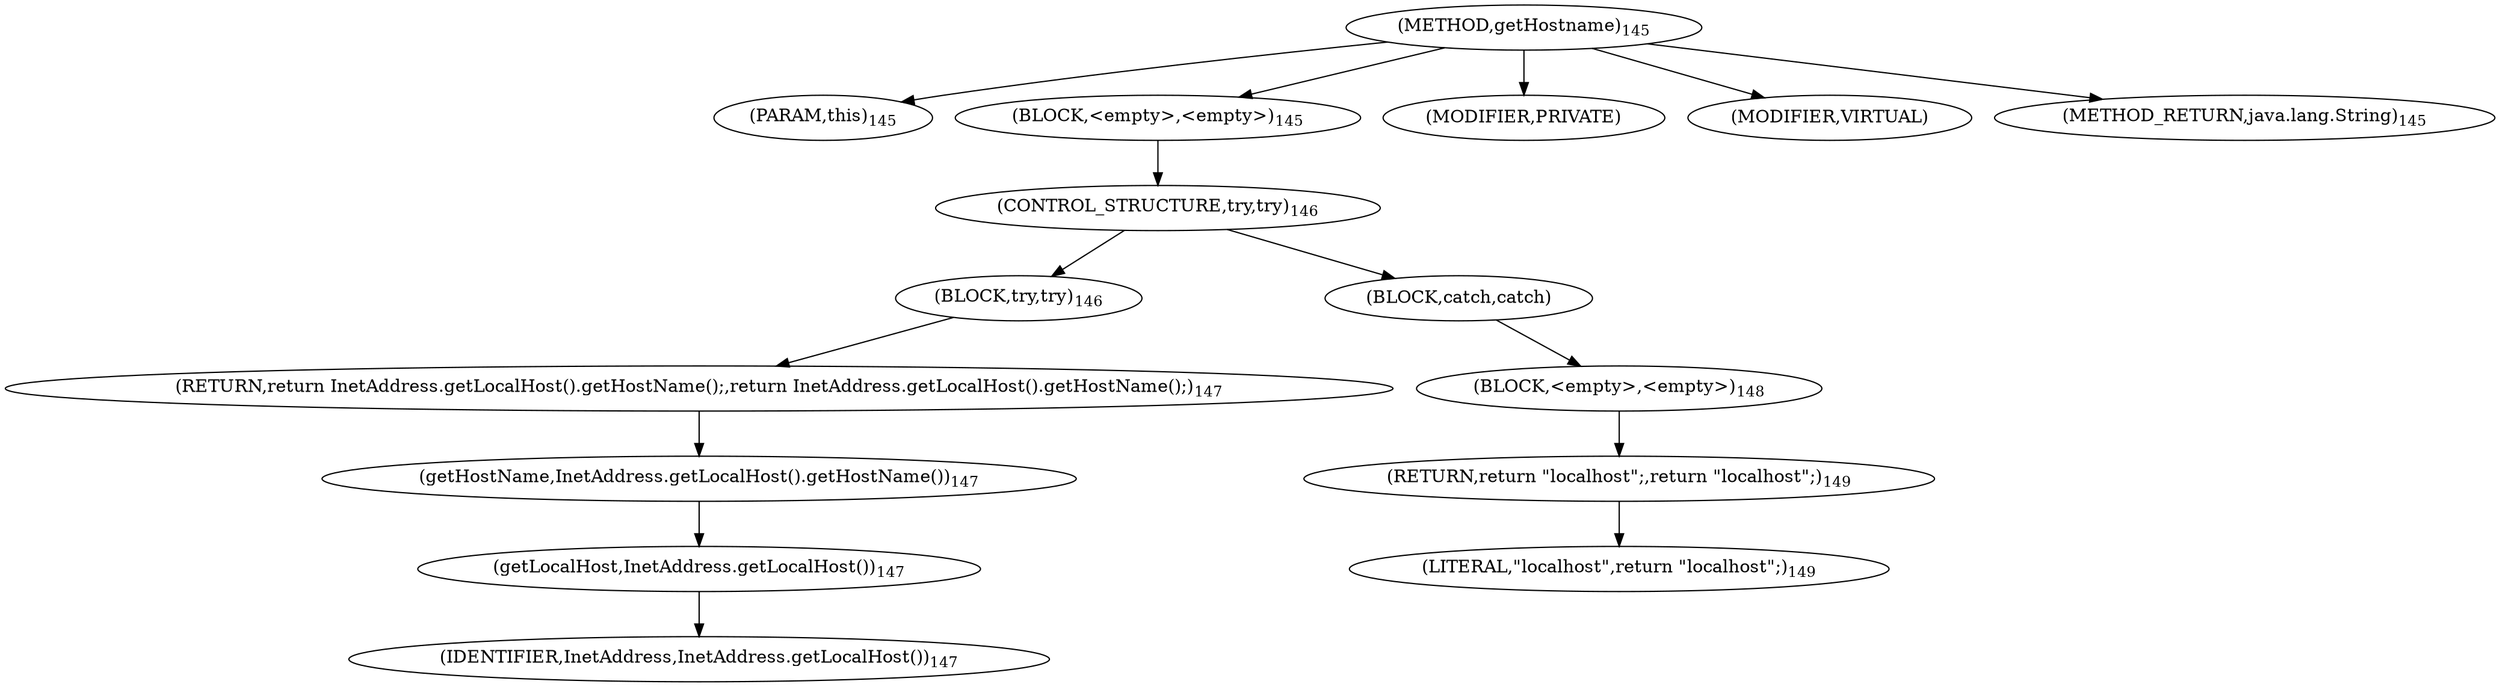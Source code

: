 digraph "getHostname" {  
"273" [label = <(METHOD,getHostname)<SUB>145</SUB>> ]
"274" [label = <(PARAM,this)<SUB>145</SUB>> ]
"275" [label = <(BLOCK,&lt;empty&gt;,&lt;empty&gt;)<SUB>145</SUB>> ]
"276" [label = <(CONTROL_STRUCTURE,try,try)<SUB>146</SUB>> ]
"277" [label = <(BLOCK,try,try)<SUB>146</SUB>> ]
"278" [label = <(RETURN,return InetAddress.getLocalHost().getHostName();,return InetAddress.getLocalHost().getHostName();)<SUB>147</SUB>> ]
"279" [label = <(getHostName,InetAddress.getLocalHost().getHostName())<SUB>147</SUB>> ]
"280" [label = <(getLocalHost,InetAddress.getLocalHost())<SUB>147</SUB>> ]
"281" [label = <(IDENTIFIER,InetAddress,InetAddress.getLocalHost())<SUB>147</SUB>> ]
"282" [label = <(BLOCK,catch,catch)> ]
"283" [label = <(BLOCK,&lt;empty&gt;,&lt;empty&gt;)<SUB>148</SUB>> ]
"284" [label = <(RETURN,return &quot;localhost&quot;;,return &quot;localhost&quot;;)<SUB>149</SUB>> ]
"285" [label = <(LITERAL,&quot;localhost&quot;,return &quot;localhost&quot;;)<SUB>149</SUB>> ]
"286" [label = <(MODIFIER,PRIVATE)> ]
"287" [label = <(MODIFIER,VIRTUAL)> ]
"288" [label = <(METHOD_RETURN,java.lang.String)<SUB>145</SUB>> ]
  "273" -> "274" 
  "273" -> "275" 
  "273" -> "286" 
  "273" -> "287" 
  "273" -> "288" 
  "275" -> "276" 
  "276" -> "277" 
  "276" -> "282" 
  "277" -> "278" 
  "278" -> "279" 
  "279" -> "280" 
  "280" -> "281" 
  "282" -> "283" 
  "283" -> "284" 
  "284" -> "285" 
}
